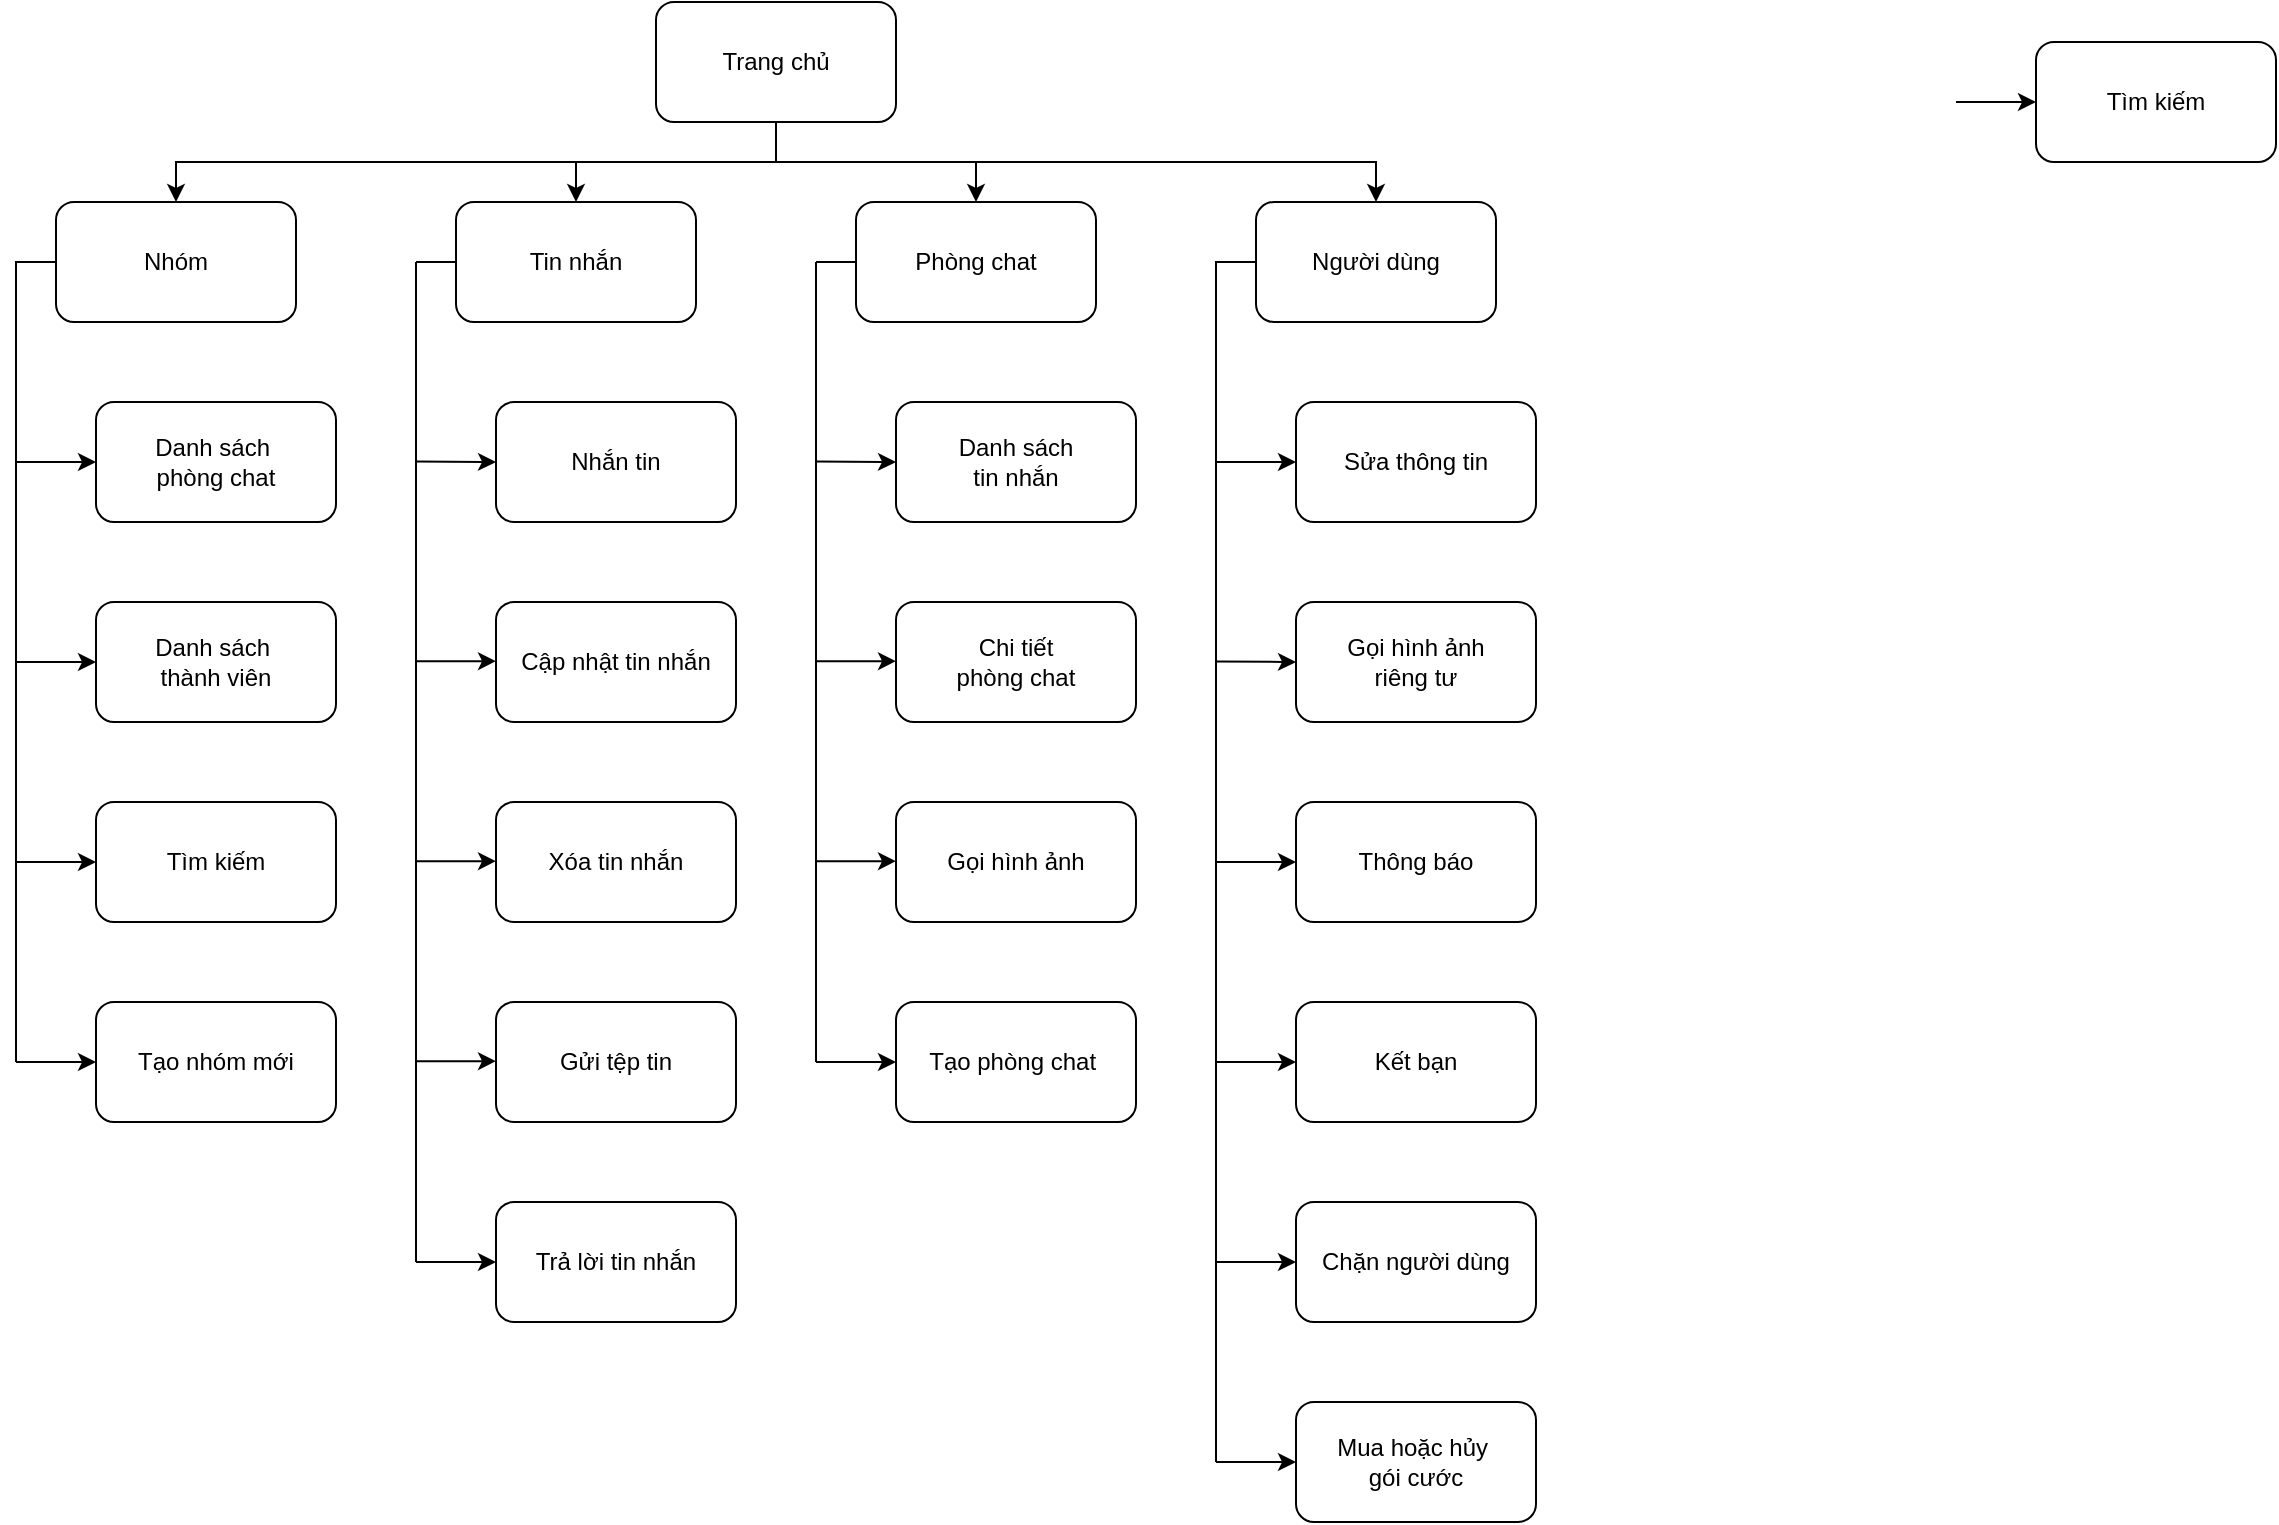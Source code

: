 <mxfile version="24.4.13" type="github">
  <diagram name="Page-1" id="QAyeYL_2XTEEAl_Yq65o">
    <mxGraphModel dx="2301" dy="750" grid="1" gridSize="10" guides="1" tooltips="1" connect="1" arrows="1" fold="1" page="1" pageScale="1" pageWidth="850" pageHeight="1100" math="0" shadow="0">
      <root>
        <mxCell id="0" />
        <mxCell id="1" parent="0" />
        <mxCell id="ZNNkebnjid4M2mQt33GQ-3" value="" style="edgeStyle=orthogonalEdgeStyle;rounded=0;orthogonalLoop=1;jettySize=auto;html=1;exitX=0.5;exitY=1;exitDx=0;exitDy=0;" parent="1" source="ZNNkebnjid4M2mQt33GQ-1" target="ZNNkebnjid4M2mQt33GQ-2" edge="1">
          <mxGeometry relative="1" as="geometry">
            <mxPoint x="175" y="180" as="sourcePoint" />
          </mxGeometry>
        </mxCell>
        <mxCell id="ZNNkebnjid4M2mQt33GQ-11" value="" style="edgeStyle=orthogonalEdgeStyle;rounded=0;orthogonalLoop=1;jettySize=auto;html=1;" parent="1" source="ZNNkebnjid4M2mQt33GQ-1" target="ZNNkebnjid4M2mQt33GQ-10" edge="1">
          <mxGeometry relative="1" as="geometry" />
        </mxCell>
        <mxCell id="ZNNkebnjid4M2mQt33GQ-13" value="" style="edgeStyle=orthogonalEdgeStyle;rounded=0;orthogonalLoop=1;jettySize=auto;html=1;exitX=0.5;exitY=1;exitDx=0;exitDy=0;" parent="1" source="ZNNkebnjid4M2mQt33GQ-1" target="ZNNkebnjid4M2mQt33GQ-12" edge="1">
          <mxGeometry relative="1" as="geometry">
            <mxPoint x="60" y="110" as="sourcePoint" />
          </mxGeometry>
        </mxCell>
        <mxCell id="ZNNkebnjid4M2mQt33GQ-65" style="edgeStyle=orthogonalEdgeStyle;rounded=0;orthogonalLoop=1;jettySize=auto;html=1;" parent="1" source="ZNNkebnjid4M2mQt33GQ-1" target="ZNNkebnjid4M2mQt33GQ-54" edge="1">
          <mxGeometry relative="1" as="geometry" />
        </mxCell>
        <mxCell id="ZNNkebnjid4M2mQt33GQ-1" value="Trang chủ" style="rounded=1;whiteSpace=wrap;html=1;" parent="1" vertex="1">
          <mxGeometry x="120" y="80" width="120" height="60" as="geometry" />
        </mxCell>
        <mxCell id="ZNNkebnjid4M2mQt33GQ-8" value="" style="edgeStyle=orthogonalEdgeStyle;rounded=0;orthogonalLoop=1;jettySize=auto;html=1;exitX=0;exitY=0.5;exitDx=0;exitDy=0;entryX=0;entryY=0.5;entryDx=0;entryDy=0;" parent="1" source="ZNNkebnjid4M2mQt33GQ-2" target="ZNNkebnjid4M2mQt33GQ-7" edge="1">
          <mxGeometry relative="1" as="geometry" />
        </mxCell>
        <mxCell id="ZNNkebnjid4M2mQt33GQ-2" value="Người dùng" style="rounded=1;whiteSpace=wrap;html=1;" parent="1" vertex="1">
          <mxGeometry x="420" y="180" width="120" height="60" as="geometry" />
        </mxCell>
        <mxCell id="ZNNkebnjid4M2mQt33GQ-7" value="Sửa thông tin" style="whiteSpace=wrap;html=1;rounded=1;" parent="1" vertex="1">
          <mxGeometry x="440" y="280" width="120" height="60" as="geometry" />
        </mxCell>
        <mxCell id="ZNNkebnjid4M2mQt33GQ-10" value="Phòng chat" style="rounded=1;whiteSpace=wrap;html=1;" parent="1" vertex="1">
          <mxGeometry x="220" y="180" width="120" height="60" as="geometry" />
        </mxCell>
        <mxCell id="ZNNkebnjid4M2mQt33GQ-12" value="Nhóm" style="rounded=1;whiteSpace=wrap;html=1;" parent="1" vertex="1">
          <mxGeometry x="-180" y="180" width="120" height="60" as="geometry" />
        </mxCell>
        <mxCell id="ZNNkebnjid4M2mQt33GQ-14" value="" style="edgeStyle=orthogonalEdgeStyle;rounded=0;orthogonalLoop=1;jettySize=auto;html=1;exitX=0;exitY=0.5;exitDx=0;exitDy=0;entryX=0;entryY=0.5;entryDx=0;entryDy=0;" parent="1" source="ZNNkebnjid4M2mQt33GQ-12" target="ZNNkebnjid4M2mQt33GQ-15" edge="1">
          <mxGeometry relative="1" as="geometry">
            <mxPoint x="-210" y="220" as="sourcePoint" />
          </mxGeometry>
        </mxCell>
        <mxCell id="ZNNkebnjid4M2mQt33GQ-15" value="Danh sách&amp;nbsp;&lt;div&gt;phòng chat&lt;/div&gt;" style="whiteSpace=wrap;html=1;rounded=1;" parent="1" vertex="1">
          <mxGeometry x="-160" y="280" width="120" height="60" as="geometry" />
        </mxCell>
        <mxCell id="ZNNkebnjid4M2mQt33GQ-16" value="" style="edgeStyle=orthogonalEdgeStyle;rounded=0;orthogonalLoop=1;jettySize=auto;html=1;entryX=0;entryY=0.5;entryDx=0;entryDy=0;" parent="1" source="ZNNkebnjid4M2mQt33GQ-12" target="ZNNkebnjid4M2mQt33GQ-17" edge="1">
          <mxGeometry relative="1" as="geometry">
            <mxPoint x="-180" y="290" as="sourcePoint" />
            <Array as="points">
              <mxPoint x="-200" y="210" />
              <mxPoint x="-200" y="410" />
            </Array>
          </mxGeometry>
        </mxCell>
        <mxCell id="ZNNkebnjid4M2mQt33GQ-17" value="Danh sách&amp;nbsp;&lt;div&gt;thành viên&lt;/div&gt;" style="whiteSpace=wrap;html=1;rounded=1;" parent="1" vertex="1">
          <mxGeometry x="-160" y="380" width="120" height="60" as="geometry" />
        </mxCell>
        <mxCell id="ZNNkebnjid4M2mQt33GQ-19" value="Danh sách&lt;div&gt;tin nhắn&lt;/div&gt;" style="whiteSpace=wrap;html=1;rounded=1;" parent="1" vertex="1">
          <mxGeometry x="240" y="280" width="120" height="60" as="geometry" />
        </mxCell>
        <mxCell id="ZNNkebnjid4M2mQt33GQ-21" value="Chi tiết&lt;div&gt;phòng chat&lt;/div&gt;" style="whiteSpace=wrap;html=1;rounded=1;" parent="1" vertex="1">
          <mxGeometry x="240" y="380" width="120" height="60" as="geometry" />
        </mxCell>
        <mxCell id="ZNNkebnjid4M2mQt33GQ-23" value="Gọi hình ảnh" style="whiteSpace=wrap;html=1;rounded=1;" parent="1" vertex="1">
          <mxGeometry x="240" y="480" width="120" height="60" as="geometry" />
        </mxCell>
        <mxCell id="ZNNkebnjid4M2mQt33GQ-27" value="" style="endArrow=none;html=1;rounded=0;" parent="1" edge="1">
          <mxGeometry width="50" height="50" relative="1" as="geometry">
            <mxPoint x="400" y="810" as="sourcePoint" />
            <mxPoint x="400" y="210" as="targetPoint" />
          </mxGeometry>
        </mxCell>
        <mxCell id="ZNNkebnjid4M2mQt33GQ-28" value="" style="endArrow=classic;html=1;rounded=0;entryX=0;entryY=0.5;entryDx=0;entryDy=0;" parent="1" target="ZNNkebnjid4M2mQt33GQ-29" edge="1">
          <mxGeometry width="50" height="50" relative="1" as="geometry">
            <mxPoint x="400" y="409.76" as="sourcePoint" />
            <mxPoint x="420" y="409.76" as="targetPoint" />
          </mxGeometry>
        </mxCell>
        <mxCell id="ZNNkebnjid4M2mQt33GQ-29" value="Gọi hình ảnh&lt;div&gt;riêng tư&lt;/div&gt;" style="whiteSpace=wrap;html=1;rounded=1;" parent="1" vertex="1">
          <mxGeometry x="440" y="380" width="120" height="60" as="geometry" />
        </mxCell>
        <mxCell id="ZNNkebnjid4M2mQt33GQ-30" value="" style="endArrow=classic;html=1;rounded=0;entryX=0;entryY=0.5;entryDx=0;entryDy=0;" parent="1" edge="1">
          <mxGeometry width="50" height="50" relative="1" as="geometry">
            <mxPoint x="200" y="309.76" as="sourcePoint" />
            <mxPoint x="240" y="310" as="targetPoint" />
          </mxGeometry>
        </mxCell>
        <mxCell id="ZNNkebnjid4M2mQt33GQ-31" value="" style="endArrow=none;html=1;rounded=0;" parent="1" edge="1">
          <mxGeometry width="50" height="50" relative="1" as="geometry">
            <mxPoint x="200" y="610" as="sourcePoint" />
            <mxPoint x="200" y="210" as="targetPoint" />
          </mxGeometry>
        </mxCell>
        <mxCell id="ZNNkebnjid4M2mQt33GQ-32" value="" style="endArrow=classic;html=1;rounded=0;" parent="1" edge="1">
          <mxGeometry width="50" height="50" relative="1" as="geometry">
            <mxPoint x="200" y="509.58" as="sourcePoint" />
            <mxPoint x="240" y="509.58" as="targetPoint" />
          </mxGeometry>
        </mxCell>
        <mxCell id="ZNNkebnjid4M2mQt33GQ-33" value="" style="endArrow=none;html=1;rounded=0;entryX=0;entryY=0.5;entryDx=0;entryDy=0;" parent="1" target="ZNNkebnjid4M2mQt33GQ-10" edge="1">
          <mxGeometry width="50" height="50" relative="1" as="geometry">
            <mxPoint x="200" y="210" as="sourcePoint" />
            <mxPoint x="100" y="320" as="targetPoint" />
          </mxGeometry>
        </mxCell>
        <mxCell id="ZNNkebnjid4M2mQt33GQ-35" value="" style="endArrow=classic;html=1;rounded=0;" parent="1" edge="1">
          <mxGeometry width="50" height="50" relative="1" as="geometry">
            <mxPoint x="200" y="409.58" as="sourcePoint" />
            <mxPoint x="240" y="409.58" as="targetPoint" />
          </mxGeometry>
        </mxCell>
        <mxCell id="ZNNkebnjid4M2mQt33GQ-39" value="" style="endArrow=none;html=1;rounded=0;" parent="1" edge="1">
          <mxGeometry width="50" height="50" relative="1" as="geometry">
            <mxPoint x="-200" y="610" as="sourcePoint" />
            <mxPoint x="-200" y="210" as="targetPoint" />
          </mxGeometry>
        </mxCell>
        <mxCell id="ZNNkebnjid4M2mQt33GQ-40" value="" style="endArrow=classic;html=1;rounded=0;" parent="1" edge="1">
          <mxGeometry width="50" height="50" relative="1" as="geometry">
            <mxPoint x="-200" y="510" as="sourcePoint" />
            <mxPoint x="-160" y="510" as="targetPoint" />
          </mxGeometry>
        </mxCell>
        <mxCell id="ZNNkebnjid4M2mQt33GQ-41" value="Tìm kiếm" style="rounded=1;whiteSpace=wrap;html=1;" parent="1" vertex="1">
          <mxGeometry x="-160" y="480" width="120" height="60" as="geometry" />
        </mxCell>
        <mxCell id="ZNNkebnjid4M2mQt33GQ-42" value="" style="endArrow=classic;html=1;rounded=0;" parent="1" edge="1">
          <mxGeometry width="50" height="50" relative="1" as="geometry">
            <mxPoint x="400" y="510" as="sourcePoint" />
            <mxPoint x="440" y="510" as="targetPoint" />
          </mxGeometry>
        </mxCell>
        <mxCell id="ZNNkebnjid4M2mQt33GQ-43" value="Thông báo" style="rounded=1;whiteSpace=wrap;html=1;" parent="1" vertex="1">
          <mxGeometry x="440" y="480" width="120" height="60" as="geometry" />
        </mxCell>
        <mxCell id="ZNNkebnjid4M2mQt33GQ-44" value="" style="endArrow=classic;html=1;rounded=0;" parent="1" edge="1">
          <mxGeometry width="50" height="50" relative="1" as="geometry">
            <mxPoint x="400" y="610" as="sourcePoint" />
            <mxPoint x="440" y="610" as="targetPoint" />
          </mxGeometry>
        </mxCell>
        <mxCell id="ZNNkebnjid4M2mQt33GQ-45" value="Kết bạn" style="rounded=1;whiteSpace=wrap;html=1;" parent="1" vertex="1">
          <mxGeometry x="440" y="580" width="120" height="60" as="geometry" />
        </mxCell>
        <mxCell id="ZNNkebnjid4M2mQt33GQ-46" value="" style="endArrow=classic;html=1;rounded=0;" parent="1" edge="1">
          <mxGeometry width="50" height="50" relative="1" as="geometry">
            <mxPoint x="-200" y="610" as="sourcePoint" />
            <mxPoint x="-160" y="610" as="targetPoint" />
          </mxGeometry>
        </mxCell>
        <mxCell id="ZNNkebnjid4M2mQt33GQ-47" value="Tạo nhóm mới" style="rounded=1;whiteSpace=wrap;html=1;" parent="1" vertex="1">
          <mxGeometry x="-160" y="580" width="120" height="60" as="geometry" />
        </mxCell>
        <mxCell id="ZNNkebnjid4M2mQt33GQ-48" value="" style="endArrow=classic;html=1;rounded=0;" parent="1" edge="1">
          <mxGeometry width="50" height="50" relative="1" as="geometry">
            <mxPoint x="400" y="710" as="sourcePoint" />
            <mxPoint x="440" y="710" as="targetPoint" />
          </mxGeometry>
        </mxCell>
        <mxCell id="ZNNkebnjid4M2mQt33GQ-49" value="Chặn người dùng" style="rounded=1;whiteSpace=wrap;html=1;" parent="1" vertex="1">
          <mxGeometry x="440" y="680" width="120" height="60" as="geometry" />
        </mxCell>
        <mxCell id="ZNNkebnjid4M2mQt33GQ-52" value="" style="endArrow=classic;html=1;rounded=0;" parent="1" edge="1">
          <mxGeometry width="50" height="50" relative="1" as="geometry">
            <mxPoint x="200" y="610" as="sourcePoint" />
            <mxPoint x="240" y="610" as="targetPoint" />
          </mxGeometry>
        </mxCell>
        <mxCell id="ZNNkebnjid4M2mQt33GQ-53" value="Tạo phòng chat&amp;nbsp;" style="rounded=1;whiteSpace=wrap;html=1;" parent="1" vertex="1">
          <mxGeometry x="240" y="580" width="120" height="60" as="geometry" />
        </mxCell>
        <mxCell id="ZNNkebnjid4M2mQt33GQ-54" value="Tin nhắn" style="rounded=1;whiteSpace=wrap;html=1;" parent="1" vertex="1">
          <mxGeometry x="20" y="180" width="120" height="60" as="geometry" />
        </mxCell>
        <mxCell id="ZNNkebnjid4M2mQt33GQ-55" value="Nhắn tin" style="whiteSpace=wrap;html=1;rounded=1;" parent="1" vertex="1">
          <mxGeometry x="40" y="280" width="120" height="60" as="geometry" />
        </mxCell>
        <mxCell id="ZNNkebnjid4M2mQt33GQ-56" value="Cập nhật tin nhắn" style="whiteSpace=wrap;html=1;rounded=1;" parent="1" vertex="1">
          <mxGeometry x="40" y="380" width="120" height="60" as="geometry" />
        </mxCell>
        <mxCell id="ZNNkebnjid4M2mQt33GQ-57" value="Gửi tệp tin" style="whiteSpace=wrap;html=1;rounded=1;" parent="1" vertex="1">
          <mxGeometry x="40" y="580" width="120" height="60" as="geometry" />
        </mxCell>
        <mxCell id="ZNNkebnjid4M2mQt33GQ-58" value="" style="endArrow=classic;html=1;rounded=0;entryX=0;entryY=0.5;entryDx=0;entryDy=0;" parent="1" edge="1">
          <mxGeometry width="50" height="50" relative="1" as="geometry">
            <mxPoint y="309.76" as="sourcePoint" />
            <mxPoint x="40" y="310" as="targetPoint" />
          </mxGeometry>
        </mxCell>
        <mxCell id="ZNNkebnjid4M2mQt33GQ-59" value="" style="endArrow=none;html=1;rounded=0;" parent="1" edge="1">
          <mxGeometry width="50" height="50" relative="1" as="geometry">
            <mxPoint y="710" as="sourcePoint" />
            <mxPoint y="210" as="targetPoint" />
          </mxGeometry>
        </mxCell>
        <mxCell id="ZNNkebnjid4M2mQt33GQ-60" value="" style="endArrow=classic;html=1;rounded=0;" parent="1" edge="1">
          <mxGeometry width="50" height="50" relative="1" as="geometry">
            <mxPoint y="609.58" as="sourcePoint" />
            <mxPoint x="40" y="609.58" as="targetPoint" />
          </mxGeometry>
        </mxCell>
        <mxCell id="ZNNkebnjid4M2mQt33GQ-61" value="" style="endArrow=none;html=1;rounded=0;entryX=0;entryY=0.5;entryDx=0;entryDy=0;" parent="1" target="ZNNkebnjid4M2mQt33GQ-54" edge="1">
          <mxGeometry width="50" height="50" relative="1" as="geometry">
            <mxPoint y="210" as="sourcePoint" />
            <mxPoint x="-100" y="320" as="targetPoint" />
          </mxGeometry>
        </mxCell>
        <mxCell id="ZNNkebnjid4M2mQt33GQ-62" value="" style="endArrow=classic;html=1;rounded=0;" parent="1" edge="1">
          <mxGeometry width="50" height="50" relative="1" as="geometry">
            <mxPoint y="409.58" as="sourcePoint" />
            <mxPoint x="40" y="409.58" as="targetPoint" />
          </mxGeometry>
        </mxCell>
        <mxCell id="ZNNkebnjid4M2mQt33GQ-63" value="" style="endArrow=classic;html=1;rounded=0;" parent="1" edge="1">
          <mxGeometry width="50" height="50" relative="1" as="geometry">
            <mxPoint y="710" as="sourcePoint" />
            <mxPoint x="40" y="710" as="targetPoint" />
          </mxGeometry>
        </mxCell>
        <mxCell id="ZNNkebnjid4M2mQt33GQ-64" value="Trả lời tin nhắn" style="rounded=1;whiteSpace=wrap;html=1;" parent="1" vertex="1">
          <mxGeometry x="40" y="680" width="120" height="60" as="geometry" />
        </mxCell>
        <mxCell id="ZNNkebnjid4M2mQt33GQ-66" value="" style="endArrow=classic;html=1;rounded=0;" parent="1" edge="1">
          <mxGeometry width="50" height="50" relative="1" as="geometry">
            <mxPoint x="770" y="130" as="sourcePoint" />
            <mxPoint x="810" y="130" as="targetPoint" />
          </mxGeometry>
        </mxCell>
        <mxCell id="ZNNkebnjid4M2mQt33GQ-67" value="Tìm kiếm" style="rounded=1;whiteSpace=wrap;html=1;" parent="1" vertex="1">
          <mxGeometry x="810" y="100" width="120" height="60" as="geometry" />
        </mxCell>
        <mxCell id="ZNNkebnjid4M2mQt33GQ-68" value="" style="endArrow=classic;html=1;rounded=0;" parent="1" edge="1">
          <mxGeometry width="50" height="50" relative="1" as="geometry">
            <mxPoint x="400" y="810" as="sourcePoint" />
            <mxPoint x="440" y="810" as="targetPoint" />
          </mxGeometry>
        </mxCell>
        <mxCell id="ZNNkebnjid4M2mQt33GQ-69" value="Mua hoặc hủy&amp;nbsp;&lt;div&gt;gói cước&lt;/div&gt;" style="rounded=1;whiteSpace=wrap;html=1;" parent="1" vertex="1">
          <mxGeometry x="440" y="780" width="120" height="60" as="geometry" />
        </mxCell>
        <mxCell id="rEh9VsNymC_0HVYVuMji-1" value="Xóa tin nhắn" style="whiteSpace=wrap;html=1;rounded=1;" vertex="1" parent="1">
          <mxGeometry x="40" y="480" width="120" height="60" as="geometry" />
        </mxCell>
        <mxCell id="rEh9VsNymC_0HVYVuMji-2" value="" style="endArrow=classic;html=1;rounded=0;" edge="1" parent="1">
          <mxGeometry width="50" height="50" relative="1" as="geometry">
            <mxPoint y="509.58" as="sourcePoint" />
            <mxPoint x="40" y="509.58" as="targetPoint" />
          </mxGeometry>
        </mxCell>
      </root>
    </mxGraphModel>
  </diagram>
</mxfile>
